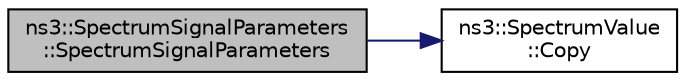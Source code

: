 digraph "ns3::SpectrumSignalParameters::SpectrumSignalParameters"
{
 // LATEX_PDF_SIZE
  edge [fontname="Helvetica",fontsize="10",labelfontname="Helvetica",labelfontsize="10"];
  node [fontname="Helvetica",fontsize="10",shape=record];
  rankdir="LR";
  Node1 [label="ns3::SpectrumSignalParameters\l::SpectrumSignalParameters",height=0.2,width=0.4,color="black", fillcolor="grey75", style="filled", fontcolor="black",tooltip="copy constructor"];
  Node1 -> Node2 [color="midnightblue",fontsize="10",style="solid",fontname="Helvetica"];
  Node2 [label="ns3::SpectrumValue\l::Copy",height=0.2,width=0.4,color="black", fillcolor="white", style="filled",URL="$classns3_1_1_spectrum_value.html#a8e3f883ac976c92a377fe3998e0f4c3f",tooltip=" "];
}
